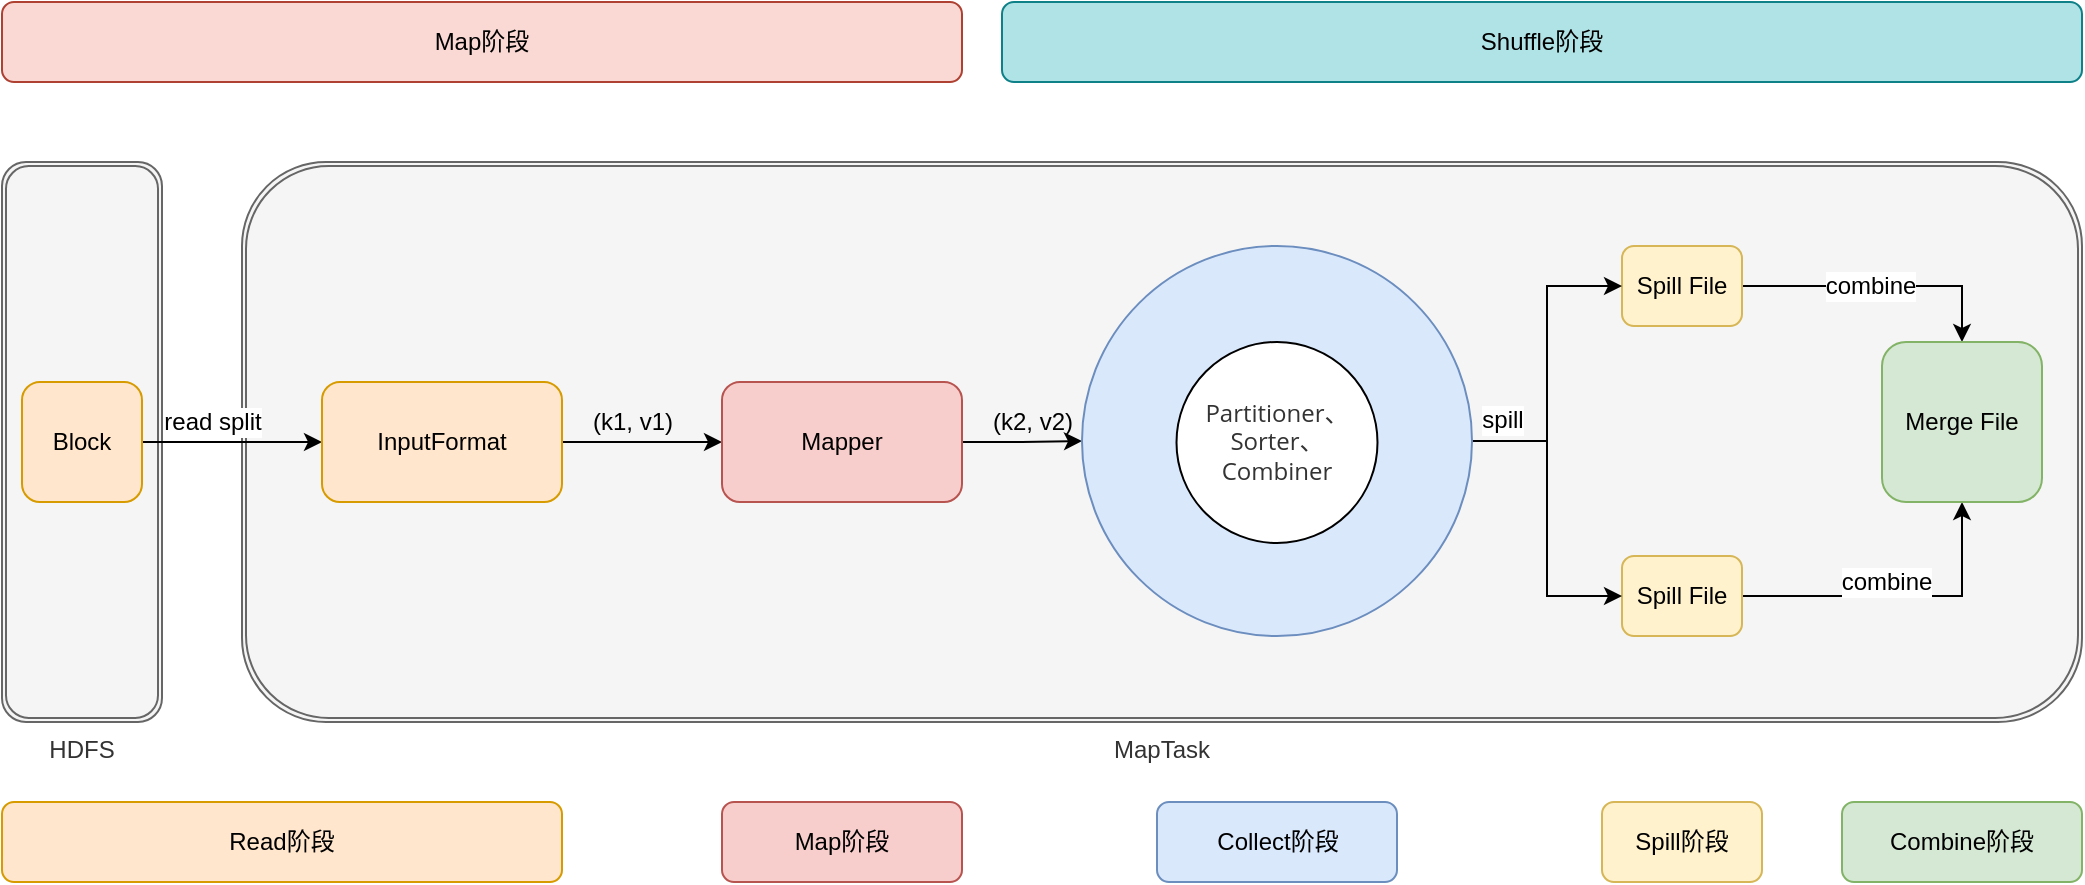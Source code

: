 <mxfile version="12.4.2" type="device" pages="1"><diagram id="gX9eDgxzYDCd8BZ6Cz8h" name="第 1 页"><mxGraphModel dx="1186" dy="875" grid="1" gridSize="10" guides="1" tooltips="1" connect="1" arrows="1" fold="1" page="1" pageScale="1" pageWidth="827" pageHeight="1169" math="0" shadow="0"><root><mxCell id="0"/><mxCell id="1" parent="0"/><mxCell id="7tQKPe1uSV_mn3VUv4vu-82" value="HDFS" style="shape=ext;double=1;rounded=1;whiteSpace=wrap;html=1;fillColor=#f5f5f5;strokeColor=#666666;fontColor=#333333;labelPosition=center;verticalLabelPosition=bottom;align=center;verticalAlign=top;" parent="1" vertex="1"><mxGeometry x="40" y="120" width="80" height="280" as="geometry"/></mxCell><mxCell id="7tQKPe1uSV_mn3VUv4vu-72" value="MapTask" style="shape=ext;double=1;rounded=1;whiteSpace=wrap;html=1;fillColor=#f5f5f5;strokeColor=#666666;fontColor=#333333;labelPosition=center;verticalLabelPosition=bottom;align=center;verticalAlign=top;" parent="1" vertex="1"><mxGeometry x="160" y="120" width="920" height="280" as="geometry"/></mxCell><mxCell id="7tQKPe1uSV_mn3VUv4vu-1" value="Read阶段" style="rounded=1;whiteSpace=wrap;html=1;fillColor=#ffe6cc;strokeColor=#d79b00;" parent="1" vertex="1"><mxGeometry x="40" y="440" width="280" height="40" as="geometry"/></mxCell><mxCell id="7tQKPe1uSV_mn3VUv4vu-12" style="edgeStyle=orthogonalEdgeStyle;rounded=0;orthogonalLoop=1;jettySize=auto;html=1;entryX=0;entryY=0.5;entryDx=0;entryDy=0;" parent="1" source="7tQKPe1uSV_mn3VUv4vu-3" target="7tQKPe1uSV_mn3VUv4vu-8" edge="1"><mxGeometry relative="1" as="geometry"><mxPoint x="160" y="260" as="targetPoint"/></mxGeometry></mxCell><mxCell id="7tQKPe1uSV_mn3VUv4vu-23" value="read split" style="text;html=1;align=center;verticalAlign=middle;resizable=0;points=[];;labelBackgroundColor=#ffffff;" parent="7tQKPe1uSV_mn3VUv4vu-12" vertex="1" connectable="0"><mxGeometry x="-0.04" relative="1" as="geometry"><mxPoint x="-8" y="-10" as="offset"/></mxGeometry></mxCell><mxCell id="7tQKPe1uSV_mn3VUv4vu-3" value="Block" style="rounded=1;whiteSpace=wrap;html=1;fillColor=#ffe6cc;strokeColor=#d79b00;" parent="1" vertex="1"><mxGeometry x="50" y="230" width="60" height="60" as="geometry"/></mxCell><mxCell id="7tQKPe1uSV_mn3VUv4vu-30" style="edgeStyle=orthogonalEdgeStyle;rounded=0;orthogonalLoop=1;jettySize=auto;html=1;entryX=0;entryY=0.5;entryDx=0;entryDy=0;" parent="1" source="7tQKPe1uSV_mn3VUv4vu-8" target="7tQKPe1uSV_mn3VUv4vu-28" edge="1"><mxGeometry relative="1" as="geometry"/></mxCell><mxCell id="7tQKPe1uSV_mn3VUv4vu-8" value="InputFormat" style="rounded=1;whiteSpace=wrap;html=1;fillColor=#ffe6cc;strokeColor=#d79b00;" parent="1" vertex="1"><mxGeometry x="200" y="230" width="120" height="60" as="geometry"/></mxCell><mxCell id="7tQKPe1uSV_mn3VUv4vu-10" value="Map阶段" style="rounded=1;whiteSpace=wrap;html=1;fillColor=#f8cecc;strokeColor=#b85450;" parent="1" vertex="1"><mxGeometry x="400" y="440" width="120" height="40" as="geometry"/></mxCell><mxCell id="7tQKPe1uSV_mn3VUv4vu-77" style="edgeStyle=orthogonalEdgeStyle;rounded=0;orthogonalLoop=1;jettySize=auto;html=1;entryX=0;entryY=0.5;entryDx=0;entryDy=0;" parent="1" source="7tQKPe1uSV_mn3VUv4vu-28" target="7tQKPe1uSV_mn3VUv4vu-76" edge="1"><mxGeometry relative="1" as="geometry"/></mxCell><mxCell id="7tQKPe1uSV_mn3VUv4vu-28" value="Mapper" style="rounded=1;whiteSpace=wrap;html=1;fillColor=#f8cecc;strokeColor=#b85450;" parent="1" vertex="1"><mxGeometry x="400" y="230" width="120" height="60" as="geometry"/></mxCell><mxCell id="7tQKPe1uSV_mn3VUv4vu-31" value="(k1, v1)" style="text;html=1;align=center;verticalAlign=middle;resizable=0;points=[];;autosize=1;" parent="1" vertex="1"><mxGeometry x="325" y="240" width="60" height="20" as="geometry"/></mxCell><mxCell id="7tQKPe1uSV_mn3VUv4vu-51" value="(k2, v2)" style="text;html=1;align=center;verticalAlign=middle;resizable=0;points=[];;autosize=1;" parent="1" vertex="1"><mxGeometry x="525" y="240" width="60" height="20" as="geometry"/></mxCell><mxCell id="7tQKPe1uSV_mn3VUv4vu-54" value="Collect阶段" style="rounded=1;whiteSpace=wrap;html=1;fillColor=#dae8fc;strokeColor=#6c8ebf;" parent="1" vertex="1"><mxGeometry x="617.5" y="440" width="120" height="40" as="geometry"/></mxCell><mxCell id="7tQKPe1uSV_mn3VUv4vu-62" style="edgeStyle=orthogonalEdgeStyle;rounded=0;orthogonalLoop=1;jettySize=auto;html=1;entryX=0.5;entryY=0;entryDx=0;entryDy=0;" parent="1" source="7tQKPe1uSV_mn3VUv4vu-55" target="7tQKPe1uSV_mn3VUv4vu-61" edge="1"><mxGeometry relative="1" as="geometry"/></mxCell><mxCell id="7tQKPe1uSV_mn3VUv4vu-64" value="combine" style="text;html=1;align=center;verticalAlign=middle;resizable=0;points=[];;labelBackgroundColor=#ffffff;" parent="7tQKPe1uSV_mn3VUv4vu-62" vertex="1" connectable="0"><mxGeometry x="0.024" y="1" relative="1" as="geometry"><mxPoint x="-7" y="1" as="offset"/></mxGeometry></mxCell><mxCell id="7tQKPe1uSV_mn3VUv4vu-55" value="Spill File" style="rounded=1;whiteSpace=wrap;html=1;fillColor=#fff2cc;strokeColor=#d6b656;" parent="1" vertex="1"><mxGeometry x="850" y="162" width="60" height="40" as="geometry"/></mxCell><mxCell id="7tQKPe1uSV_mn3VUv4vu-63" style="edgeStyle=orthogonalEdgeStyle;rounded=0;orthogonalLoop=1;jettySize=auto;html=1;entryX=0.5;entryY=1;entryDx=0;entryDy=0;" parent="1" source="7tQKPe1uSV_mn3VUv4vu-56" target="7tQKPe1uSV_mn3VUv4vu-61" edge="1"><mxGeometry relative="1" as="geometry"/></mxCell><mxCell id="7tQKPe1uSV_mn3VUv4vu-56" value="Spill File" style="rounded=1;whiteSpace=wrap;html=1;fillColor=#fff2cc;strokeColor=#d6b656;" parent="1" vertex="1"><mxGeometry x="850" y="317" width="60" height="40" as="geometry"/></mxCell><mxCell id="7tQKPe1uSV_mn3VUv4vu-60" value="Spill阶段" style="rounded=1;whiteSpace=wrap;html=1;fillColor=#fff2cc;strokeColor=#d6b656;" parent="1" vertex="1"><mxGeometry x="840" y="440" width="80" height="40" as="geometry"/></mxCell><mxCell id="7tQKPe1uSV_mn3VUv4vu-61" value="Merge File" style="rounded=1;whiteSpace=wrap;html=1;fillColor=#d5e8d4;strokeColor=#82b366;" parent="1" vertex="1"><mxGeometry x="980" y="210" width="80" height="80" as="geometry"/></mxCell><mxCell id="7tQKPe1uSV_mn3VUv4vu-65" value="combine" style="text;html=1;align=center;verticalAlign=middle;resizable=0;points=[];;labelBackgroundColor=#ffffff;" parent="1" vertex="1" connectable="0"><mxGeometry x="950" y="330" as="geometry"><mxPoint x="32" as="offset"/></mxGeometry></mxCell><mxCell id="7tQKPe1uSV_mn3VUv4vu-66" value="Combine阶段" style="rounded=1;whiteSpace=wrap;html=1;fillColor=#d5e8d4;strokeColor=#82b366;" parent="1" vertex="1"><mxGeometry x="960" y="440" width="120" height="40" as="geometry"/></mxCell><mxCell id="7tQKPe1uSV_mn3VUv4vu-78" style="edgeStyle=orthogonalEdgeStyle;rounded=0;orthogonalLoop=1;jettySize=auto;html=1;entryX=0;entryY=0.5;entryDx=0;entryDy=0;" parent="1" source="7tQKPe1uSV_mn3VUv4vu-76" target="7tQKPe1uSV_mn3VUv4vu-55" edge="1"><mxGeometry relative="1" as="geometry"/></mxCell><mxCell id="7tQKPe1uSV_mn3VUv4vu-80" value="spill" style="text;html=1;align=center;verticalAlign=middle;resizable=0;points=[];;labelBackgroundColor=#ffffff;" parent="7tQKPe1uSV_mn3VUv4vu-78" vertex="1" connectable="0"><mxGeometry x="-0.328" y="-1" relative="1" as="geometry"><mxPoint x="-24" y="3" as="offset"/></mxGeometry></mxCell><mxCell id="7tQKPe1uSV_mn3VUv4vu-79" style="edgeStyle=orthogonalEdgeStyle;rounded=0;orthogonalLoop=1;jettySize=auto;html=1;entryX=0;entryY=0.5;entryDx=0;entryDy=0;" parent="1" source="7tQKPe1uSV_mn3VUv4vu-76" target="7tQKPe1uSV_mn3VUv4vu-56" edge="1"><mxGeometry relative="1" as="geometry"/></mxCell><mxCell id="7tQKPe1uSV_mn3VUv4vu-76" value="" style="ellipse;whiteSpace=wrap;html=1;aspect=fixed;fillColor=#dae8fc;strokeColor=#6c8ebf;" parent="1" vertex="1"><mxGeometry x="580" y="162" width="195" height="195" as="geometry"/></mxCell><mxCell id="7tQKPe1uSV_mn3VUv4vu-81" value="&lt;span style=&quot;color: rgb(51 , 51 , 51) ; font-family: &amp;#34;open sans&amp;#34; , &amp;#34;clear sans&amp;#34; , &amp;#34;helvetica neue&amp;#34; , &amp;#34;helvetica&amp;#34; , &amp;#34;arial&amp;#34; , sans-serif ; white-space: pre-wrap ; background-color: rgb(255 , 255 , 255)&quot;&gt;&lt;font style=&quot;font-size: 12px&quot;&gt;Partitioner、Sorter、Combiner&lt;/font&gt;&lt;/span&gt;" style="ellipse;whiteSpace=wrap;html=1;aspect=fixed;" parent="1" vertex="1"><mxGeometry x="627.25" y="210" width="100.5" height="100.5" as="geometry"/></mxCell><mxCell id="eLaiKfL22QjgrGdMdLsH-1" value="Map阶段" style="rounded=1;whiteSpace=wrap;html=1;fillColor=#fad9d5;strokeColor=#ae4132;" vertex="1" parent="1"><mxGeometry x="40" y="40" width="480" height="40" as="geometry"/></mxCell><mxCell id="eLaiKfL22QjgrGdMdLsH-2" value="Shuffle阶段" style="rounded=1;whiteSpace=wrap;html=1;fillColor=#b0e3e6;strokeColor=#0e8088;" vertex="1" parent="1"><mxGeometry x="540" y="40" width="540" height="40" as="geometry"/></mxCell></root></mxGraphModel></diagram></mxfile>